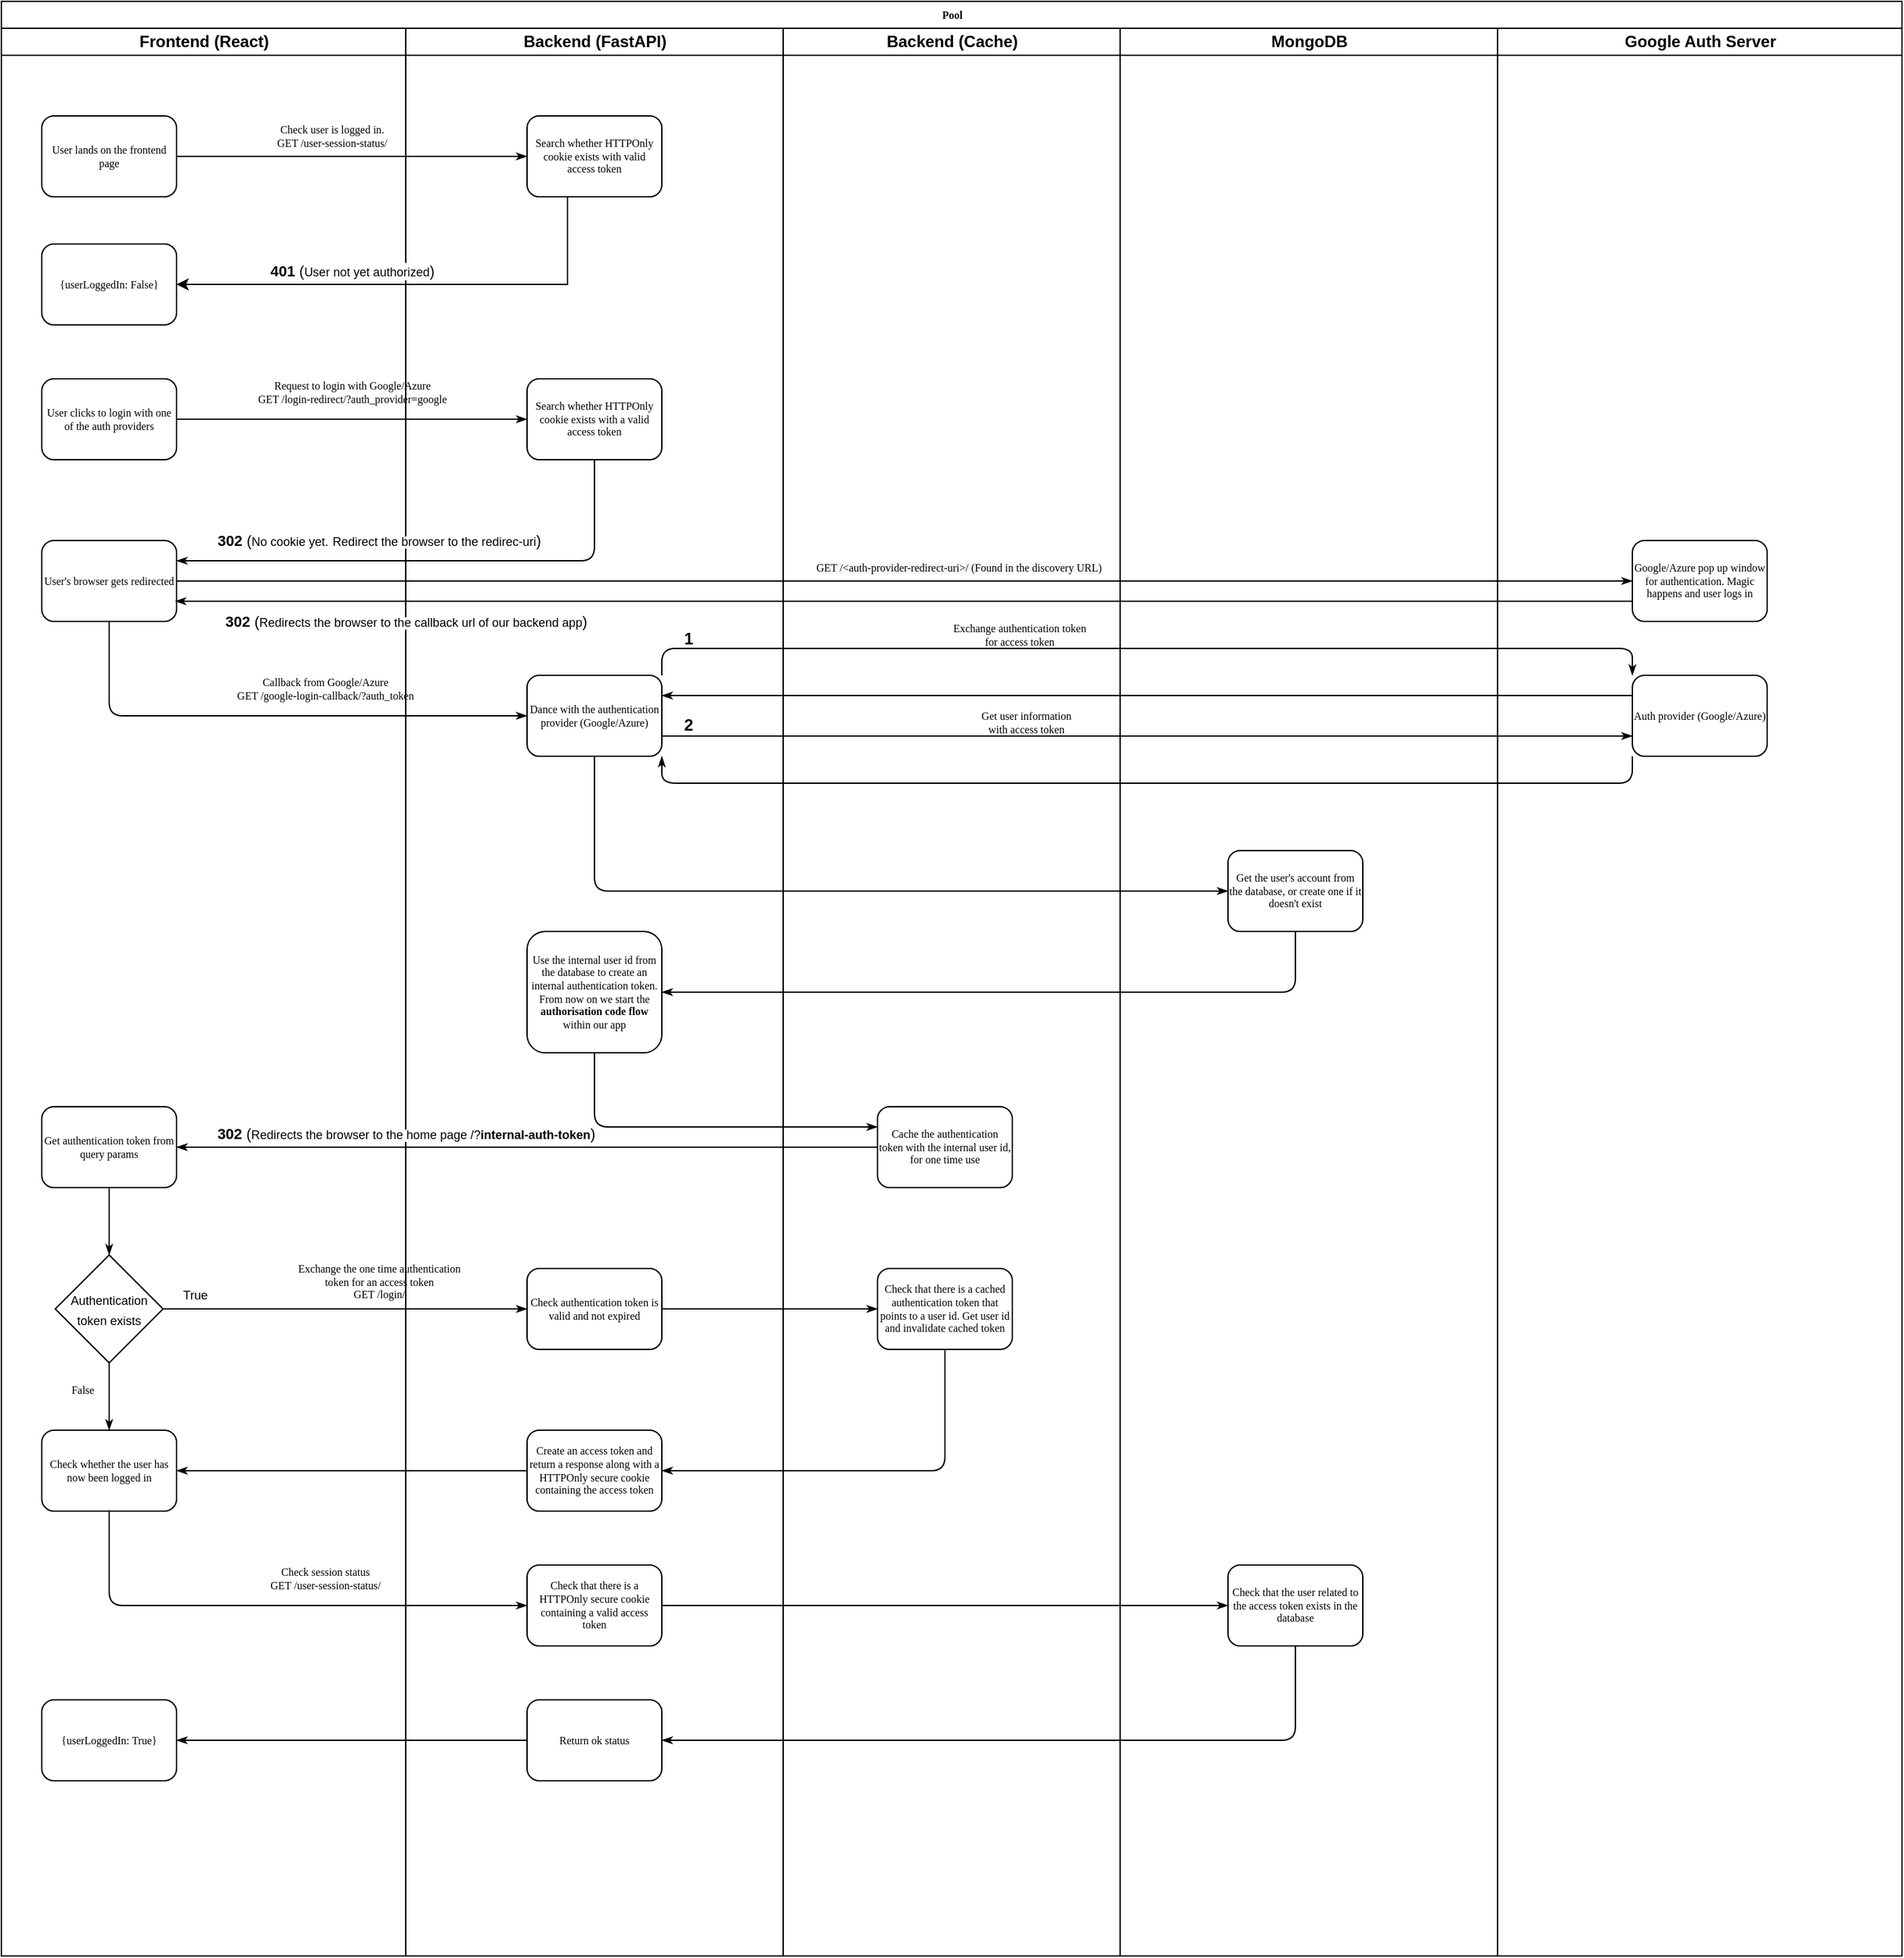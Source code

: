 <mxfile version="13.1.1" type="device"><diagram name="Page-1" id="74e2e168-ea6b-b213-b513-2b3c1d86103e"><mxGraphModel dx="1426" dy="771" grid="1" gridSize="10" guides="1" tooltips="1" connect="1" arrows="1" fold="1" page="1" pageScale="1" pageWidth="1100" pageHeight="850" background="#ffffff" math="0" shadow="0"><root><mxCell id="0"/><mxCell id="1" parent="0"/><mxCell id="77e6c97f196da883-1" value="Pool" style="swimlane;html=1;childLayout=stackLayout;startSize=20;rounded=0;shadow=0;labelBackgroundColor=none;strokeWidth=1;fontFamily=Verdana;fontSize=8;align=center;" parent="1" vertex="1"><mxGeometry x="70" y="40" width="1410" height="1450" as="geometry"/></mxCell><mxCell id="77e6c97f196da883-2" value="Frontend (React)" style="swimlane;html=1;startSize=20;" parent="77e6c97f196da883-1" vertex="1"><mxGeometry y="20" width="300" height="1430" as="geometry"/></mxCell><mxCell id="8-E9awiV0z9uEW_qjn7s-58" value="{userLoggedIn: True}" style="rounded=1;whiteSpace=wrap;html=1;shadow=0;labelBackgroundColor=none;strokeWidth=1;fontFamily=Verdana;fontSize=8;align=center;" parent="77e6c97f196da883-2" vertex="1"><mxGeometry x="30" y="1240" width="100" height="60" as="geometry"/></mxCell><mxCell id="8-E9awiV0z9uEW_qjn7s-12" value="User's browser gets redirected" style="rounded=1;whiteSpace=wrap;html=1;shadow=0;labelBackgroundColor=none;strokeWidth=1;fontFamily=Verdana;fontSize=8;align=center;" parent="77e6c97f196da883-2" vertex="1"><mxGeometry x="30" y="380" width="100" height="60" as="geometry"/></mxCell><mxCell id="8-E9awiV0z9uEW_qjn7s-4" value="User clicks to login with one of the auth providers" style="rounded=1;whiteSpace=wrap;html=1;shadow=0;labelBackgroundColor=none;strokeWidth=1;fontFamily=Verdana;fontSize=8;align=center;" parent="77e6c97f196da883-2" vertex="1"><mxGeometry x="30" y="260" width="100" height="60" as="geometry"/></mxCell><mxCell id="77e6c97f196da883-8" value="User lands on the frontend page" style="rounded=1;whiteSpace=wrap;html=1;shadow=0;labelBackgroundColor=none;strokeWidth=1;fontFamily=Verdana;fontSize=8;align=center;" parent="77e6c97f196da883-2" vertex="1"><mxGeometry x="30" y="65" width="100" height="60" as="geometry"/></mxCell><mxCell id="8-E9awiV0z9uEW_qjn7s-2" value="{userLoggedIn: False}" style="rounded=1;whiteSpace=wrap;html=1;shadow=0;labelBackgroundColor=none;strokeWidth=1;fontFamily=Verdana;fontSize=8;align=center;" parent="77e6c97f196da883-2" vertex="1"><mxGeometry x="30" y="160" width="100" height="60" as="geometry"/></mxCell><mxCell id="8-E9awiV0z9uEW_qjn7s-31" value="Get authentication token from query params" style="rounded=1;whiteSpace=wrap;html=1;shadow=0;labelBackgroundColor=none;strokeWidth=1;fontFamily=Verdana;fontSize=8;align=center;" parent="77e6c97f196da883-2" vertex="1"><mxGeometry x="30" y="800" width="100" height="60" as="geometry"/></mxCell><mxCell id="8-E9awiV0z9uEW_qjn7s-47" value="&lt;font style=&quot;font-size: 9px&quot;&gt;Authentication token exists&lt;/font&gt;" style="rhombus;whiteSpace=wrap;html=1;" parent="77e6c97f196da883-2" vertex="1"><mxGeometry x="40" y="910" width="80" height="80" as="geometry"/></mxCell><mxCell id="8-E9awiV0z9uEW_qjn7s-49" value="" style="edgeStyle=orthogonalEdgeStyle;rounded=1;html=1;labelBackgroundColor=none;startArrow=none;startFill=0;startSize=5;endArrow=classicThin;endFill=1;endSize=5;jettySize=auto;orthogonalLoop=1;strokeWidth=1;fontFamily=Verdana;fontSize=8;align=center;exitX=0.5;exitY=1;exitDx=0;exitDy=0;" parent="77e6c97f196da883-2" source="8-E9awiV0z9uEW_qjn7s-31" target="8-E9awiV0z9uEW_qjn7s-47" edge="1"><mxGeometry x="0.154" y="-10" relative="1" as="geometry"><mxPoint x="660" y="840" as="sourcePoint"/><mxPoint x="140" y="840" as="targetPoint"/><mxPoint as="offset"/></mxGeometry></mxCell><mxCell id="8-E9awiV0z9uEW_qjn7s-42" value="Check whether the user has now been logged in" style="rounded=1;whiteSpace=wrap;html=1;shadow=0;labelBackgroundColor=none;strokeWidth=1;fontFamily=Verdana;fontSize=8;align=center;" parent="77e6c97f196da883-2" vertex="1"><mxGeometry x="30" y="1040" width="100" height="60" as="geometry"/></mxCell><mxCell id="8-E9awiV0z9uEW_qjn7s-50" value="False" style="edgeStyle=orthogonalEdgeStyle;rounded=1;html=1;labelBackgroundColor=none;startArrow=none;startFill=0;startSize=5;endArrow=classicThin;endFill=1;endSize=5;jettySize=auto;orthogonalLoop=1;strokeWidth=1;fontFamily=Verdana;fontSize=8;align=center;exitX=0.5;exitY=1;exitDx=0;exitDy=0;entryX=0.5;entryY=0;entryDx=0;entryDy=0;" parent="77e6c97f196da883-2" source="8-E9awiV0z9uEW_qjn7s-47" target="8-E9awiV0z9uEW_qjn7s-42" edge="1"><mxGeometry x="-0.2" y="-20" relative="1" as="geometry"><mxPoint x="90" y="870" as="sourcePoint"/><mxPoint x="90" y="920" as="targetPoint"/><mxPoint as="offset"/></mxGeometry></mxCell><mxCell id="puJKSlwEgRdDK5QdYeKh-8" value="True" style="text;html=1;strokeColor=none;fillColor=none;align=center;verticalAlign=middle;whiteSpace=wrap;rounded=0;fontSize=9;" vertex="1" parent="77e6c97f196da883-2"><mxGeometry x="124" y="930" width="40" height="20" as="geometry"/></mxCell><mxCell id="77e6c97f196da883-26" value="Check user is logged in.&lt;br&gt;GET /user-session-status/" style="edgeStyle=orthogonalEdgeStyle;rounded=1;html=1;labelBackgroundColor=none;startArrow=none;startFill=0;startSize=5;endArrow=classicThin;endFill=1;endSize=5;jettySize=auto;orthogonalLoop=1;strokeWidth=1;fontFamily=Verdana;fontSize=8;align=center;exitX=1;exitY=0.5;exitDx=0;exitDy=0;entryX=0;entryY=0.5;entryDx=0;entryDy=0;" parent="77e6c97f196da883-1" source="77e6c97f196da883-8" target="77e6c97f196da883-11" edge="1"><mxGeometry x="-0.12" y="15" relative="1" as="geometry"><mxPoint x="120" y="115" as="sourcePoint"/><mxPoint x="370" y="115" as="targetPoint"/><mxPoint as="offset"/></mxGeometry></mxCell><mxCell id="77e6c97f196da883-39" style="edgeStyle=orthogonalEdgeStyle;rounded=1;html=1;labelBackgroundColor=none;startArrow=none;startFill=0;startSize=5;endArrow=classicThin;endFill=1;endSize=5;jettySize=auto;orthogonalLoop=1;strokeWidth=1;fontFamily=Verdana;fontSize=8" parent="77e6c97f196da883-1" edge="1"><mxGeometry relative="1" as="geometry"><mxPoint x="1120" y="690" as="targetPoint"/></mxGeometry></mxCell><mxCell id="107ba76e4e335f99-1" style="edgeStyle=orthogonalEdgeStyle;rounded=1;html=1;labelBackgroundColor=none;startArrow=none;startFill=0;startSize=5;endArrow=classicThin;endFill=1;endSize=5;jettySize=auto;orthogonalLoop=1;strokeWidth=1;fontFamily=Verdana;fontSize=8" parent="77e6c97f196da883-1" edge="1"><mxGeometry relative="1" as="geometry"><mxPoint x="940" y="450" as="sourcePoint"/></mxGeometry></mxCell><mxCell id="107ba76e4e335f99-3" style="edgeStyle=orthogonalEdgeStyle;rounded=1;html=1;labelBackgroundColor=none;startArrow=none;startFill=0;startSize=5;endArrow=classicThin;endFill=1;endSize=5;jettySize=auto;orthogonalLoop=1;strokeColor=#000000;strokeWidth=1;fontFamily=Verdana;fontSize=8;fontColor=#000000;" parent="77e6c97f196da883-1" edge="1"><mxGeometry relative="1" as="geometry"><mxPoint x="1120" y="610" as="sourcePoint"/></mxGeometry></mxCell><mxCell id="107ba76e4e335f99-6" style="edgeStyle=orthogonalEdgeStyle;rounded=1;html=1;labelBackgroundColor=none;startArrow=none;startFill=0;startSize=5;endArrow=classicThin;endFill=1;endSize=5;jettySize=auto;orthogonalLoop=1;strokeWidth=1;fontFamily=Verdana;fontSize=8" parent="77e6c97f196da883-1" edge="1"><mxGeometry relative="1" as="geometry"><mxPoint x="840" y="610" as="targetPoint"/></mxGeometry></mxCell><mxCell id="77e6c97f196da883-3" value="Backend (FastAPI)" style="swimlane;html=1;startSize=20;" parent="77e6c97f196da883-1" vertex="1"><mxGeometry x="300" y="20" width="280" height="1430" as="geometry"/></mxCell><mxCell id="8-E9awiV0z9uEW_qjn7s-56" value="Return ok status" style="rounded=1;whiteSpace=wrap;html=1;shadow=0;labelBackgroundColor=none;strokeWidth=1;fontFamily=Verdana;fontSize=8;align=center;" parent="77e6c97f196da883-3" vertex="1"><mxGeometry x="90" y="1240" width="100" height="60" as="geometry"/></mxCell><mxCell id="8-E9awiV0z9uEW_qjn7s-43" value="Create an access token and return a response along with a HTTPOnly secure cookie containing the access token" style="rounded=1;whiteSpace=wrap;html=1;shadow=0;labelBackgroundColor=none;strokeWidth=1;fontFamily=Verdana;fontSize=8;align=center;" parent="77e6c97f196da883-3" vertex="1"><mxGeometry x="90" y="1040" width="100" height="60" as="geometry"/></mxCell><mxCell id="8-E9awiV0z9uEW_qjn7s-29" value="Use the internal user id from the database to create an internal authentication token.&lt;br&gt;From now on we start the &lt;b&gt;authorisation code flow&lt;/b&gt; within our app" style="rounded=1;whiteSpace=wrap;html=1;shadow=0;labelBackgroundColor=none;strokeWidth=1;fontFamily=Verdana;fontSize=8;align=center;" parent="77e6c97f196da883-3" vertex="1"><mxGeometry x="90" y="670" width="100" height="90" as="geometry"/></mxCell><mxCell id="77e6c97f196da883-11" value="Search whether HTTPOnly cookie exists with valid access token" style="rounded=1;whiteSpace=wrap;html=1;shadow=0;labelBackgroundColor=none;strokeWidth=1;fontFamily=Verdana;fontSize=8;align=center;" parent="77e6c97f196da883-3" vertex="1"><mxGeometry x="90" y="65" width="100" height="60" as="geometry"/></mxCell><mxCell id="8-E9awiV0z9uEW_qjn7s-5" value="Search whether HTTPOnly cookie exists with a valid access token" style="rounded=1;whiteSpace=wrap;html=1;shadow=0;labelBackgroundColor=none;strokeWidth=1;fontFamily=Verdana;fontSize=8;align=center;" parent="77e6c97f196da883-3" vertex="1"><mxGeometry x="90" y="260" width="100" height="60" as="geometry"/></mxCell><mxCell id="8-E9awiV0z9uEW_qjn7s-19" value="Dance with the authentication provider (Google/Azure)" style="rounded=1;whiteSpace=wrap;html=1;shadow=0;labelBackgroundColor=none;strokeWidth=1;fontFamily=Verdana;fontSize=8;align=center;" parent="77e6c97f196da883-3" vertex="1"><mxGeometry x="90" y="480" width="100" height="60" as="geometry"/></mxCell><mxCell id="8-E9awiV0z9uEW_qjn7s-33" value="Check authentication token is valid and not expired" style="rounded=1;whiteSpace=wrap;html=1;shadow=0;labelBackgroundColor=none;strokeWidth=1;fontFamily=Verdana;fontSize=8;align=center;" parent="77e6c97f196da883-3" vertex="1"><mxGeometry x="90" y="920" width="100" height="60" as="geometry"/></mxCell><mxCell id="8-E9awiV0z9uEW_qjn7s-51" value="Check that there is a HTTPOnly secure cookie containing a valid access token" style="rounded=1;whiteSpace=wrap;html=1;shadow=0;labelBackgroundColor=none;strokeWidth=1;fontFamily=Verdana;fontSize=8;align=center;" parent="77e6c97f196da883-3" vertex="1"><mxGeometry x="90" y="1140" width="100" height="60" as="geometry"/></mxCell><mxCell id="puJKSlwEgRdDK5QdYeKh-4" value="&lt;b&gt;1&lt;/b&gt;" style="text;html=1;strokeColor=none;fillColor=none;align=center;verticalAlign=middle;whiteSpace=wrap;rounded=0;" vertex="1" parent="77e6c97f196da883-3"><mxGeometry x="190" y="443" width="40" height="20" as="geometry"/></mxCell><mxCell id="puJKSlwEgRdDK5QdYeKh-5" value="&lt;b&gt;2&lt;/b&gt;" style="text;html=1;strokeColor=none;fillColor=none;align=center;verticalAlign=middle;whiteSpace=wrap;rounded=0;" vertex="1" parent="77e6c97f196da883-3"><mxGeometry x="190" y="507" width="40" height="20" as="geometry"/></mxCell><mxCell id="77e6c97f196da883-4" value="Backend (Cache)" style="swimlane;html=1;startSize=20;" parent="77e6c97f196da883-1" vertex="1"><mxGeometry x="580" y="20" width="250" height="1430" as="geometry"/></mxCell><mxCell id="77e6c97f196da883-29" style="edgeStyle=orthogonalEdgeStyle;rounded=1;html=1;labelBackgroundColor=none;startArrow=none;startFill=0;startSize=5;endArrow=classicThin;endFill=1;endSize=5;jettySize=auto;orthogonalLoop=1;strokeWidth=1;fontFamily=Verdana;fontSize=8" parent="77e6c97f196da883-4" edge="1"><mxGeometry relative="1" as="geometry"><mxPoint x="80" y="215" as="sourcePoint"/></mxGeometry></mxCell><mxCell id="8-E9awiV0z9uEW_qjn7s-35" value="Cache the authentication token with the internal user id, for one time use" style="rounded=1;whiteSpace=wrap;html=1;shadow=0;labelBackgroundColor=none;strokeWidth=1;fontFamily=Verdana;fontSize=8;align=center;" parent="77e6c97f196da883-4" vertex="1"><mxGeometry x="70" y="800" width="100" height="60" as="geometry"/></mxCell><mxCell id="8-E9awiV0z9uEW_qjn7s-40" value="Check that there is a cached authentication token that points to a user id. Get user id and invalidate cached token" style="rounded=1;whiteSpace=wrap;html=1;shadow=0;labelBackgroundColor=none;strokeWidth=1;fontFamily=Verdana;fontSize=8;align=center;" parent="77e6c97f196da883-4" vertex="1"><mxGeometry x="70" y="920" width="100" height="60" as="geometry"/></mxCell><mxCell id="77e6c97f196da883-5" value="MongoDB" style="swimlane;html=1;startSize=20;" parent="77e6c97f196da883-1" vertex="1"><mxGeometry x="830" y="20" width="280" height="1430" as="geometry"/></mxCell><mxCell id="77e6c97f196da883-34" style="edgeStyle=orthogonalEdgeStyle;rounded=1;html=1;labelBackgroundColor=none;startArrow=none;startFill=0;startSize=5;endArrow=classicThin;endFill=1;endSize=5;jettySize=auto;orthogonalLoop=1;strokeColor=#000000;strokeWidth=1;fontFamily=Verdana;fontSize=8;fontColor=#000000;" parent="77e6c97f196da883-5" edge="1"><mxGeometry relative="1" as="geometry"><mxPoint x="80" y="300" as="sourcePoint"/></mxGeometry></mxCell><mxCell id="77e6c97f196da883-36" style="edgeStyle=orthogonalEdgeStyle;rounded=1;html=1;labelBackgroundColor=none;startArrow=none;startFill=0;startSize=5;endArrow=classicThin;endFill=1;endSize=5;jettySize=auto;orthogonalLoop=1;strokeWidth=1;fontFamily=Verdana;fontSize=8" parent="77e6c97f196da883-5" edge="1"><mxGeometry relative="1" as="geometry"><mxPoint x="80" y="620" as="sourcePoint"/></mxGeometry></mxCell><mxCell id="8-E9awiV0z9uEW_qjn7s-54" value="Check that the user related to the access token exists in the database" style="rounded=1;whiteSpace=wrap;html=1;shadow=0;labelBackgroundColor=none;strokeWidth=1;fontFamily=Verdana;fontSize=8;align=center;" parent="77e6c97f196da883-5" vertex="1"><mxGeometry x="80" y="1140" width="100" height="60" as="geometry"/></mxCell><mxCell id="8-E9awiV0z9uEW_qjn7s-27" value="Get the user's account from the database, or create one if it doesn't exist" style="rounded=1;whiteSpace=wrap;html=1;shadow=0;labelBackgroundColor=none;strokeWidth=1;fontFamily=Verdana;fontSize=8;align=center;" parent="77e6c97f196da883-5" vertex="1"><mxGeometry x="80" y="610" width="100" height="60" as="geometry"/></mxCell><mxCell id="77e6c97f196da883-6" value="Google Auth Server" style="swimlane;html=1;startSize=20;" parent="77e6c97f196da883-1" vertex="1"><mxGeometry x="1110" y="20" width="300" height="1430" as="geometry"/></mxCell><mxCell id="77e6c97f196da883-37" style="edgeStyle=orthogonalEdgeStyle;rounded=1;html=1;labelBackgroundColor=none;startArrow=none;startFill=0;startSize=5;endArrow=classicThin;endFill=1;endSize=5;jettySize=auto;orthogonalLoop=1;strokeWidth=1;fontFamily=Verdana;fontSize=8" parent="77e6c97f196da883-6" edge="1"><mxGeometry relative="1" as="geometry"><mxPoint x="80" y="460" as="sourcePoint"/></mxGeometry></mxCell><mxCell id="77e6c97f196da883-38" style="edgeStyle=orthogonalEdgeStyle;rounded=1;html=1;labelBackgroundColor=none;startArrow=none;startFill=0;startSize=5;endArrow=classicThin;endFill=1;endSize=5;jettySize=auto;orthogonalLoop=1;strokeWidth=1;fontFamily=Verdana;fontSize=8" parent="77e6c97f196da883-6" edge="1"><mxGeometry relative="1" as="geometry"><mxPoint x="80" y="540" as="sourcePoint"/></mxGeometry></mxCell><mxCell id="8-E9awiV0z9uEW_qjn7s-14" value="Google/Azure pop up window for authentication. Magic happens and user logs in" style="rounded=1;whiteSpace=wrap;html=1;shadow=0;labelBackgroundColor=none;strokeWidth=1;fontFamily=Verdana;fontSize=8;align=center;" parent="77e6c97f196da883-6" vertex="1"><mxGeometry x="100" y="380" width="100" height="60" as="geometry"/></mxCell><mxCell id="8-E9awiV0z9uEW_qjn7s-21" value="Auth provider (Google/Azure)" style="rounded=1;whiteSpace=wrap;html=1;shadow=0;labelBackgroundColor=none;strokeWidth=1;fontFamily=Verdana;fontSize=8;align=center;" parent="77e6c97f196da883-6" vertex="1"><mxGeometry x="100" y="480" width="100" height="60" as="geometry"/></mxCell><mxCell id="8-E9awiV0z9uEW_qjn7s-3" value="&lt;b&gt;401&lt;/b&gt; (&lt;font style=&quot;font-size: 9px&quot;&gt;User not yet authorized&lt;/font&gt;)" style="edgeStyle=orthogonalEdgeStyle;rounded=0;orthogonalLoop=1;jettySize=auto;html=1;align=center;" parent="77e6c97f196da883-1" source="77e6c97f196da883-11" target="8-E9awiV0z9uEW_qjn7s-2" edge="1"><mxGeometry x="0.268" y="-10" relative="1" as="geometry"><Array as="points"><mxPoint x="420" y="210"/></Array><mxPoint as="offset"/></mxGeometry></mxCell><mxCell id="8-E9awiV0z9uEW_qjn7s-6" value="Request to login with Google/Azure&lt;br&gt;GET /login-redirect/?auth_provider=google" style="edgeStyle=orthogonalEdgeStyle;rounded=1;html=1;labelBackgroundColor=none;startArrow=none;startFill=0;startSize=5;endArrow=classicThin;endFill=1;endSize=5;jettySize=auto;orthogonalLoop=1;strokeWidth=1;fontFamily=Verdana;fontSize=8;align=center;exitX=1;exitY=0.5;exitDx=0;exitDy=0;entryX=0;entryY=0.5;entryDx=0;entryDy=0;" parent="77e6c97f196da883-1" edge="1"><mxGeometry y="20" relative="1" as="geometry"><mxPoint x="130" y="310" as="sourcePoint"/><mxPoint x="390" y="310" as="targetPoint"/><mxPoint as="offset"/></mxGeometry></mxCell><mxCell id="8-E9awiV0z9uEW_qjn7s-13" value="&lt;font face=&quot;Helvetica&quot;&gt;&lt;span style=&quot;font-size: 11px ; background-color: rgb(255 , 255 , 255)&quot;&gt;&lt;b&gt;302&lt;/b&gt; (&lt;/span&gt;&lt;span style=&quot;background-color: rgb(255 , 255 , 255)&quot;&gt;&lt;font style=&quot;font-size: 9px&quot;&gt;No cookie yet.&lt;/font&gt;&lt;/span&gt;&lt;span style=&quot;font-size: 11px ; background-color: rgb(255 , 255 , 255)&quot;&gt;&amp;nbsp;&lt;/span&gt;&lt;span style=&quot;background-color: rgb(255 , 255 , 255)&quot;&gt;&lt;font style=&quot;font-size: 9px&quot;&gt;Redirect the browser to the redirec-uri&lt;/font&gt;&lt;/span&gt;&lt;span style=&quot;font-size: 11px ; background-color: rgb(255 , 255 , 255)&quot;&gt;)&lt;/span&gt;&lt;/font&gt;" style="edgeStyle=orthogonalEdgeStyle;rounded=1;html=1;labelBackgroundColor=none;startArrow=none;startFill=0;startSize=5;endArrow=classicThin;endFill=1;endSize=5;jettySize=auto;orthogonalLoop=1;strokeWidth=1;fontFamily=Verdana;fontSize=8;align=center;exitX=0.5;exitY=1;exitDx=0;exitDy=0;entryX=1;entryY=0.25;entryDx=0;entryDy=0;" parent="77e6c97f196da883-1" source="8-E9awiV0z9uEW_qjn7s-5" target="8-E9awiV0z9uEW_qjn7s-12" edge="1"><mxGeometry x="0.221" y="-15" relative="1" as="geometry"><mxPoint x="140" y="320" as="sourcePoint"/><mxPoint x="380" y="320" as="targetPoint"/><mxPoint as="offset"/></mxGeometry></mxCell><mxCell id="8-E9awiV0z9uEW_qjn7s-15" value="&lt;span style=&quot;color: rgb(0 , 0 , 0) ; font-family: &amp;#34;verdana&amp;#34; ; font-size: 8px ; font-style: normal ; font-weight: 400 ; letter-spacing: normal ; text-align: center ; text-indent: 0px ; text-transform: none ; word-spacing: 0px ; background-color: rgb(248 , 249 , 250) ; float: none ; display: inline&quot;&gt;GET /&amp;lt;auth-provider-redirect-uri&amp;gt;/ (Found in the discovery URL)&lt;/span&gt;" style="edgeStyle=orthogonalEdgeStyle;rounded=1;html=1;labelBackgroundColor=none;startArrow=none;startFill=0;startSize=5;endArrow=classicThin;endFill=1;endSize=5;jettySize=auto;orthogonalLoop=1;strokeWidth=1;fontFamily=Verdana;fontSize=8;align=center;exitX=1;exitY=0.5;exitDx=0;exitDy=0;entryX=0;entryY=0.5;entryDx=0;entryDy=0;" parent="77e6c97f196da883-1" source="8-E9awiV0z9uEW_qjn7s-12" target="8-E9awiV0z9uEW_qjn7s-14" edge="1"><mxGeometry x="0.074" y="10" relative="1" as="geometry"><mxPoint x="140" y="320" as="sourcePoint"/><mxPoint x="380" y="320" as="targetPoint"/><mxPoint as="offset"/></mxGeometry></mxCell><mxCell id="8-E9awiV0z9uEW_qjn7s-18" value="&lt;span style=&quot;font-family: &amp;#34;helvetica&amp;#34; ; font-size: 11px ; background-color: rgb(255 , 255 , 255)&quot;&gt;&lt;b&gt;302 &lt;/b&gt;(&lt;/span&gt;&lt;span style=&quot;font-family: &amp;#34;helvetica&amp;#34; ; background-color: rgb(255 , 255 , 255)&quot;&gt;&lt;font style=&quot;font-size: 9px&quot;&gt;Redirects the browser to the callback url of our backend app&lt;/font&gt;&lt;/span&gt;&lt;span style=&quot;font-family: &amp;#34;helvetica&amp;#34; ; font-size: 11px ; background-color: rgb(255 , 255 , 255)&quot;&gt;)&lt;/span&gt;" style="edgeStyle=orthogonalEdgeStyle;rounded=1;html=1;labelBackgroundColor=none;startArrow=none;startFill=0;startSize=5;endArrow=classicThin;endFill=1;endSize=5;jettySize=auto;orthogonalLoop=1;strokeWidth=1;fontFamily=Verdana;fontSize=8;align=center;exitX=0;exitY=0.75;exitDx=0;exitDy=0;entryX=1;entryY=0.75;entryDx=0;entryDy=0;" parent="77e6c97f196da883-1" source="8-E9awiV0z9uEW_qjn7s-14" edge="1"><mxGeometry x="0.684" y="15" relative="1" as="geometry"><mxPoint x="1189" y="445" as="sourcePoint"/><mxPoint x="129" y="445" as="targetPoint"/><mxPoint as="offset"/></mxGeometry></mxCell><mxCell id="8-E9awiV0z9uEW_qjn7s-20" value="Callback from Google/Azure&lt;br&gt;GET /google-login-callback/&lt;span style=&quot;font-family: &amp;#34;verdana&amp;#34;&quot;&gt;?auth_token&lt;/span&gt;" style="edgeStyle=orthogonalEdgeStyle;rounded=1;html=1;labelBackgroundColor=none;startArrow=none;startFill=0;startSize=5;endArrow=classicThin;endFill=1;endSize=5;jettySize=auto;orthogonalLoop=1;strokeWidth=1;fontFamily=Verdana;fontSize=8;align=center;exitX=0.5;exitY=1;exitDx=0;exitDy=0;entryX=0;entryY=0.5;entryDx=0;entryDy=0;" parent="77e6c97f196da883-1" source="8-E9awiV0z9uEW_qjn7s-12" target="8-E9awiV0z9uEW_qjn7s-19" edge="1"><mxGeometry x="0.21" y="20" relative="1" as="geometry"><mxPoint x="140" y="320" as="sourcePoint"/><mxPoint x="380" y="320" as="targetPoint"/><mxPoint as="offset"/></mxGeometry></mxCell><mxCell id="8-E9awiV0z9uEW_qjn7s-22" value="Exchange authentication token&lt;br&gt;for access token" style="edgeStyle=orthogonalEdgeStyle;rounded=1;html=1;labelBackgroundColor=none;startArrow=none;startFill=0;startSize=5;endArrow=classicThin;endFill=1;endSize=5;jettySize=auto;orthogonalLoop=1;strokeWidth=1;fontFamily=Verdana;fontSize=8;align=center;exitX=1;exitY=0;exitDx=0;exitDy=0;entryX=0;entryY=0;entryDx=0;entryDy=0;" parent="77e6c97f196da883-1" source="8-E9awiV0z9uEW_qjn7s-19" target="8-E9awiV0z9uEW_qjn7s-21" edge="1"><mxGeometry x="-0.25" y="10" relative="1" as="geometry"><mxPoint x="90" y="470" as="sourcePoint"/><mxPoint x="380" y="540" as="targetPoint"/><mxPoint as="offset"/></mxGeometry></mxCell><mxCell id="8-E9awiV0z9uEW_qjn7s-23" value="" style="edgeStyle=orthogonalEdgeStyle;rounded=1;html=1;labelBackgroundColor=none;startArrow=none;startFill=0;startSize=5;endArrow=classicThin;endFill=1;endSize=5;jettySize=auto;orthogonalLoop=1;strokeWidth=1;fontFamily=Verdana;fontSize=8;align=center;exitX=0;exitY=0.25;exitDx=0;exitDy=0;entryX=1;entryY=0.25;entryDx=0;entryDy=0;" parent="77e6c97f196da883-1" source="8-E9awiV0z9uEW_qjn7s-21" target="8-E9awiV0z9uEW_qjn7s-19" edge="1"><mxGeometry x="-0.25" y="10" relative="1" as="geometry"><mxPoint x="480" y="525" as="sourcePoint"/><mxPoint x="1200" y="525" as="targetPoint"/><mxPoint as="offset"/></mxGeometry></mxCell><mxCell id="8-E9awiV0z9uEW_qjn7s-25" value="" style="edgeStyle=orthogonalEdgeStyle;rounded=1;html=1;labelBackgroundColor=none;startArrow=none;startFill=0;startSize=5;endArrow=classicThin;endFill=1;endSize=5;jettySize=auto;orthogonalLoop=1;strokeWidth=1;fontFamily=Verdana;fontSize=8;align=center;exitX=0;exitY=1;exitDx=0;exitDy=0;entryX=1;entryY=1;entryDx=0;entryDy=0;" parent="77e6c97f196da883-1" source="8-E9awiV0z9uEW_qjn7s-21" target="8-E9awiV0z9uEW_qjn7s-19" edge="1"><mxGeometry x="-0.25" y="10" relative="1" as="geometry"><mxPoint x="480" y="510" as="sourcePoint"/><mxPoint x="690" y="640" as="targetPoint"/><mxPoint as="offset"/></mxGeometry></mxCell><mxCell id="8-E9awiV0z9uEW_qjn7s-26" value="Get user information&lt;br&gt;with access token" style="edgeStyle=orthogonalEdgeStyle;rounded=1;html=1;labelBackgroundColor=none;startArrow=none;startFill=0;startSize=5;endArrow=classicThin;endFill=1;endSize=5;jettySize=auto;orthogonalLoop=1;strokeWidth=1;fontFamily=Verdana;fontSize=8;align=center;exitX=1;exitY=0.75;exitDx=0;exitDy=0;entryX=0;entryY=0.75;entryDx=0;entryDy=0;" parent="77e6c97f196da883-1" source="8-E9awiV0z9uEW_qjn7s-19" target="8-E9awiV0z9uEW_qjn7s-21" edge="1"><mxGeometry x="-0.25" y="10" relative="1" as="geometry"><mxPoint x="1200" y="525" as="sourcePoint"/><mxPoint x="480" y="525" as="targetPoint"/><mxPoint as="offset"/></mxGeometry></mxCell><mxCell id="8-E9awiV0z9uEW_qjn7s-28" value="" style="edgeStyle=orthogonalEdgeStyle;rounded=1;html=1;labelBackgroundColor=none;startArrow=none;startFill=0;startSize=5;endArrow=classicThin;endFill=1;endSize=5;jettySize=auto;orthogonalLoop=1;strokeWidth=1;fontFamily=Verdana;fontSize=8;align=center;exitX=0.5;exitY=1;exitDx=0;exitDy=0;entryX=0;entryY=0.5;entryDx=0;entryDy=0;" parent="77e6c97f196da883-1" source="8-E9awiV0z9uEW_qjn7s-19" target="8-E9awiV0z9uEW_qjn7s-27" edge="1"><mxGeometry x="-0.12" y="15" relative="1" as="geometry"><mxPoint x="140" y="320" as="sourcePoint"/><mxPoint x="380" y="320" as="targetPoint"/><mxPoint as="offset"/></mxGeometry></mxCell><mxCell id="8-E9awiV0z9uEW_qjn7s-30" value="" style="edgeStyle=orthogonalEdgeStyle;rounded=1;html=1;labelBackgroundColor=none;startArrow=none;startFill=0;startSize=5;endArrow=classicThin;endFill=1;endSize=5;jettySize=auto;orthogonalLoop=1;strokeWidth=1;fontFamily=Verdana;fontSize=8;align=center;exitX=0.5;exitY=1;exitDx=0;exitDy=0;entryX=1;entryY=0.5;entryDx=0;entryDy=0;" parent="77e6c97f196da883-1" source="8-E9awiV0z9uEW_qjn7s-27" target="8-E9awiV0z9uEW_qjn7s-29" edge="1"><mxGeometry x="-0.12" y="15" relative="1" as="geometry"><mxPoint x="450" y="570" as="sourcePoint"/><mxPoint x="920" y="670" as="targetPoint"/><mxPoint as="offset"/></mxGeometry></mxCell><mxCell id="8-E9awiV0z9uEW_qjn7s-32" value="&lt;span style=&quot;font-family: &amp;#34;helvetica&amp;#34; ; font-size: 11px ; background-color: rgb(255 , 255 , 255)&quot;&gt;&lt;b&gt;302&lt;/b&gt; (&lt;/span&gt;&lt;span style=&quot;font-family: &amp;#34;helvetica&amp;#34; ; background-color: rgb(255 , 255 , 255)&quot;&gt;&lt;font style=&quot;font-size: 9px&quot;&gt;Redirects the browser to the home pag&lt;/font&gt;&lt;/span&gt;&lt;span style=&quot;font-family: &amp;#34;helvetica&amp;#34; ; background-color: rgb(255 , 255 , 255)&quot;&gt;&lt;font style=&quot;font-size: 9px&quot;&gt;e /?&lt;b&gt;internal-auth-token&lt;/b&gt;&lt;/font&gt;&lt;/span&gt;&lt;span style=&quot;font-family: &amp;#34;helvetica&amp;#34; ; font-size: 11px ; background-color: rgb(255 , 255 , 255)&quot;&gt;)&lt;/span&gt;" style="edgeStyle=orthogonalEdgeStyle;rounded=1;html=1;labelBackgroundColor=none;startArrow=none;startFill=0;startSize=5;endArrow=classicThin;endFill=1;endSize=5;jettySize=auto;orthogonalLoop=1;strokeWidth=1;fontFamily=Verdana;fontSize=8;align=center;entryX=1;entryY=0.5;entryDx=0;entryDy=0;exitX=0;exitY=0.5;exitDx=0;exitDy=0;" parent="77e6c97f196da883-1" source="8-E9awiV0z9uEW_qjn7s-35" target="8-E9awiV0z9uEW_qjn7s-31" edge="1"><mxGeometry x="0.346" y="-10" relative="1" as="geometry"><mxPoint x="661" y="850" as="sourcePoint"/><mxPoint x="400" y="540" as="targetPoint"/><mxPoint as="offset"/></mxGeometry></mxCell><mxCell id="8-E9awiV0z9uEW_qjn7s-34" value="Exchange the one time authentication&lt;br&gt;token for an access token&lt;br&gt;GET /login/" style="edgeStyle=orthogonalEdgeStyle;rounded=1;html=1;labelBackgroundColor=none;startArrow=none;startFill=0;startSize=5;endArrow=classicThin;endFill=1;endSize=5;jettySize=auto;orthogonalLoop=1;strokeWidth=1;fontFamily=Verdana;fontSize=8;align=center;exitX=1;exitY=0.5;exitDx=0;exitDy=0;entryX=0;entryY=0.5;entryDx=0;entryDy=0;" parent="77e6c97f196da883-1" source="8-E9awiV0z9uEW_qjn7s-47" target="8-E9awiV0z9uEW_qjn7s-33" edge="1"><mxGeometry x="0.185" y="20" relative="1" as="geometry"><mxPoint x="140" y="320" as="sourcePoint"/><mxPoint x="400" y="320" as="targetPoint"/><mxPoint as="offset"/></mxGeometry></mxCell><mxCell id="8-E9awiV0z9uEW_qjn7s-39" value="" style="edgeStyle=orthogonalEdgeStyle;rounded=1;html=1;labelBackgroundColor=none;startArrow=none;startFill=0;startSize=5;endArrow=classicThin;endFill=1;endSize=5;jettySize=auto;orthogonalLoop=1;strokeWidth=1;fontFamily=Verdana;fontSize=8;align=center;exitX=0.5;exitY=1;exitDx=0;exitDy=0;entryX=0;entryY=0.25;entryDx=0;entryDy=0;" parent="77e6c97f196da883-1" source="8-E9awiV0z9uEW_qjn7s-29" target="8-E9awiV0z9uEW_qjn7s-35" edge="1"><mxGeometry x="0.154" y="-10" relative="1" as="geometry"><mxPoint x="650" y="910" as="sourcePoint"/><mxPoint x="390" y="910" as="targetPoint"/><mxPoint as="offset"/></mxGeometry></mxCell><mxCell id="8-E9awiV0z9uEW_qjn7s-41" value="" style="edgeStyle=orthogonalEdgeStyle;rounded=1;html=1;labelBackgroundColor=none;startArrow=none;startFill=0;startSize=5;endArrow=classicThin;endFill=1;endSize=5;jettySize=auto;orthogonalLoop=1;strokeWidth=1;fontFamily=Verdana;fontSize=8;align=center;entryX=0;entryY=0.5;entryDx=0;entryDy=0;exitX=1;exitY=0.5;exitDx=0;exitDy=0;" parent="77e6c97f196da883-1" source="8-E9awiV0z9uEW_qjn7s-33" target="8-E9awiV0z9uEW_qjn7s-40" edge="1"><mxGeometry x="0.154" y="-10" relative="1" as="geometry"><mxPoint x="665" y="860" as="sourcePoint"/><mxPoint x="140" y="860" as="targetPoint"/><mxPoint as="offset"/></mxGeometry></mxCell><mxCell id="8-E9awiV0z9uEW_qjn7s-44" value="" style="edgeStyle=orthogonalEdgeStyle;rounded=1;html=1;labelBackgroundColor=none;startArrow=none;startFill=0;startSize=5;endArrow=classicThin;endFill=1;endSize=5;jettySize=auto;orthogonalLoop=1;strokeWidth=1;fontFamily=Verdana;fontSize=8;align=center;entryX=1;entryY=0.5;entryDx=0;entryDy=0;exitX=0;exitY=0.5;exitDx=0;exitDy=0;" parent="77e6c97f196da883-1" source="8-E9awiV0z9uEW_qjn7s-43" target="8-E9awiV0z9uEW_qjn7s-42" edge="1"><mxGeometry x="0.154" y="-10" relative="1" as="geometry"><mxPoint x="660" y="860" as="sourcePoint"/><mxPoint x="140" y="860" as="targetPoint"/><mxPoint as="offset"/></mxGeometry></mxCell><mxCell id="8-E9awiV0z9uEW_qjn7s-45" value="" style="edgeStyle=orthogonalEdgeStyle;rounded=1;html=1;labelBackgroundColor=none;startArrow=none;startFill=0;startSize=5;endArrow=classicThin;endFill=1;endSize=5;jettySize=auto;orthogonalLoop=1;strokeWidth=1;fontFamily=Verdana;fontSize=8;align=center;entryX=1;entryY=0.5;entryDx=0;entryDy=0;exitX=0.5;exitY=1;exitDx=0;exitDy=0;" parent="77e6c97f196da883-1" source="8-E9awiV0z9uEW_qjn7s-40" target="8-E9awiV0z9uEW_qjn7s-43" edge="1"><mxGeometry x="0.154" y="-10" relative="1" as="geometry"><mxPoint x="500" y="980" as="sourcePoint"/><mxPoint x="660" y="980" as="targetPoint"/><mxPoint as="offset"/></mxGeometry></mxCell><mxCell id="8-E9awiV0z9uEW_qjn7s-53" value="Check session status&lt;br&gt;GET&amp;nbsp;/user-session-status/" style="edgeStyle=orthogonalEdgeStyle;rounded=1;html=1;labelBackgroundColor=none;startArrow=none;startFill=0;startSize=5;endArrow=classicThin;endFill=1;endSize=5;jettySize=auto;orthogonalLoop=1;strokeWidth=1;fontFamily=Verdana;fontSize=8;align=center;exitX=0.5;exitY=1;exitDx=0;exitDy=0;entryX=0;entryY=0.5;entryDx=0;entryDy=0;" parent="77e6c97f196da883-1" source="8-E9awiV0z9uEW_qjn7s-42" target="8-E9awiV0z9uEW_qjn7s-51" edge="1"><mxGeometry x="0.21" y="20" relative="1" as="geometry"><mxPoint x="130" y="980" as="sourcePoint"/><mxPoint x="400" y="980" as="targetPoint"/><mxPoint as="offset"/></mxGeometry></mxCell><mxCell id="8-E9awiV0z9uEW_qjn7s-55" value="" style="edgeStyle=orthogonalEdgeStyle;rounded=1;html=1;labelBackgroundColor=none;startArrow=none;startFill=0;startSize=5;endArrow=classicThin;endFill=1;endSize=5;jettySize=auto;orthogonalLoop=1;strokeWidth=1;fontFamily=Verdana;fontSize=8;align=center;exitX=1;exitY=0.5;exitDx=0;exitDy=0;entryX=0;entryY=0.5;entryDx=0;entryDy=0;" parent="77e6c97f196da883-1" source="8-E9awiV0z9uEW_qjn7s-51" target="8-E9awiV0z9uEW_qjn7s-54" edge="1"><mxGeometry x="0.21" y="20" relative="1" as="geometry"><mxPoint x="90" y="1130" as="sourcePoint"/><mxPoint x="400" y="1200" as="targetPoint"/><mxPoint as="offset"/></mxGeometry></mxCell><mxCell id="8-E9awiV0z9uEW_qjn7s-57" value="" style="edgeStyle=orthogonalEdgeStyle;rounded=1;html=1;labelBackgroundColor=none;startArrow=none;startFill=0;startSize=5;endArrow=classicThin;endFill=1;endSize=5;jettySize=auto;orthogonalLoop=1;strokeWidth=1;fontFamily=Verdana;fontSize=8;align=center;entryX=1;entryY=0.5;entryDx=0;entryDy=0;exitX=0.5;exitY=1;exitDx=0;exitDy=0;" parent="77e6c97f196da883-1" source="8-E9awiV0z9uEW_qjn7s-54" target="8-E9awiV0z9uEW_qjn7s-56" edge="1"><mxGeometry x="0.154" y="-10" relative="1" as="geometry"><mxPoint x="660" y="860" as="sourcePoint"/><mxPoint x="140" y="860" as="targetPoint"/><mxPoint as="offset"/></mxGeometry></mxCell><mxCell id="8-E9awiV0z9uEW_qjn7s-59" value="" style="edgeStyle=orthogonalEdgeStyle;rounded=1;html=1;labelBackgroundColor=none;startArrow=none;startFill=0;startSize=5;endArrow=classicThin;endFill=1;endSize=5;jettySize=auto;orthogonalLoop=1;strokeWidth=1;fontFamily=Verdana;fontSize=8;align=center;entryX=1;entryY=0.5;entryDx=0;entryDy=0;exitX=0;exitY=0.5;exitDx=0;exitDy=0;" parent="77e6c97f196da883-1" source="8-E9awiV0z9uEW_qjn7s-56" target="8-E9awiV0z9uEW_qjn7s-58" edge="1"><mxGeometry x="0.154" y="-10" relative="1" as="geometry"><mxPoint x="970" y="1230" as="sourcePoint"/><mxPoint x="500" y="1300" as="targetPoint"/><mxPoint as="offset"/></mxGeometry></mxCell></root></mxGraphModel></diagram></mxfile>
